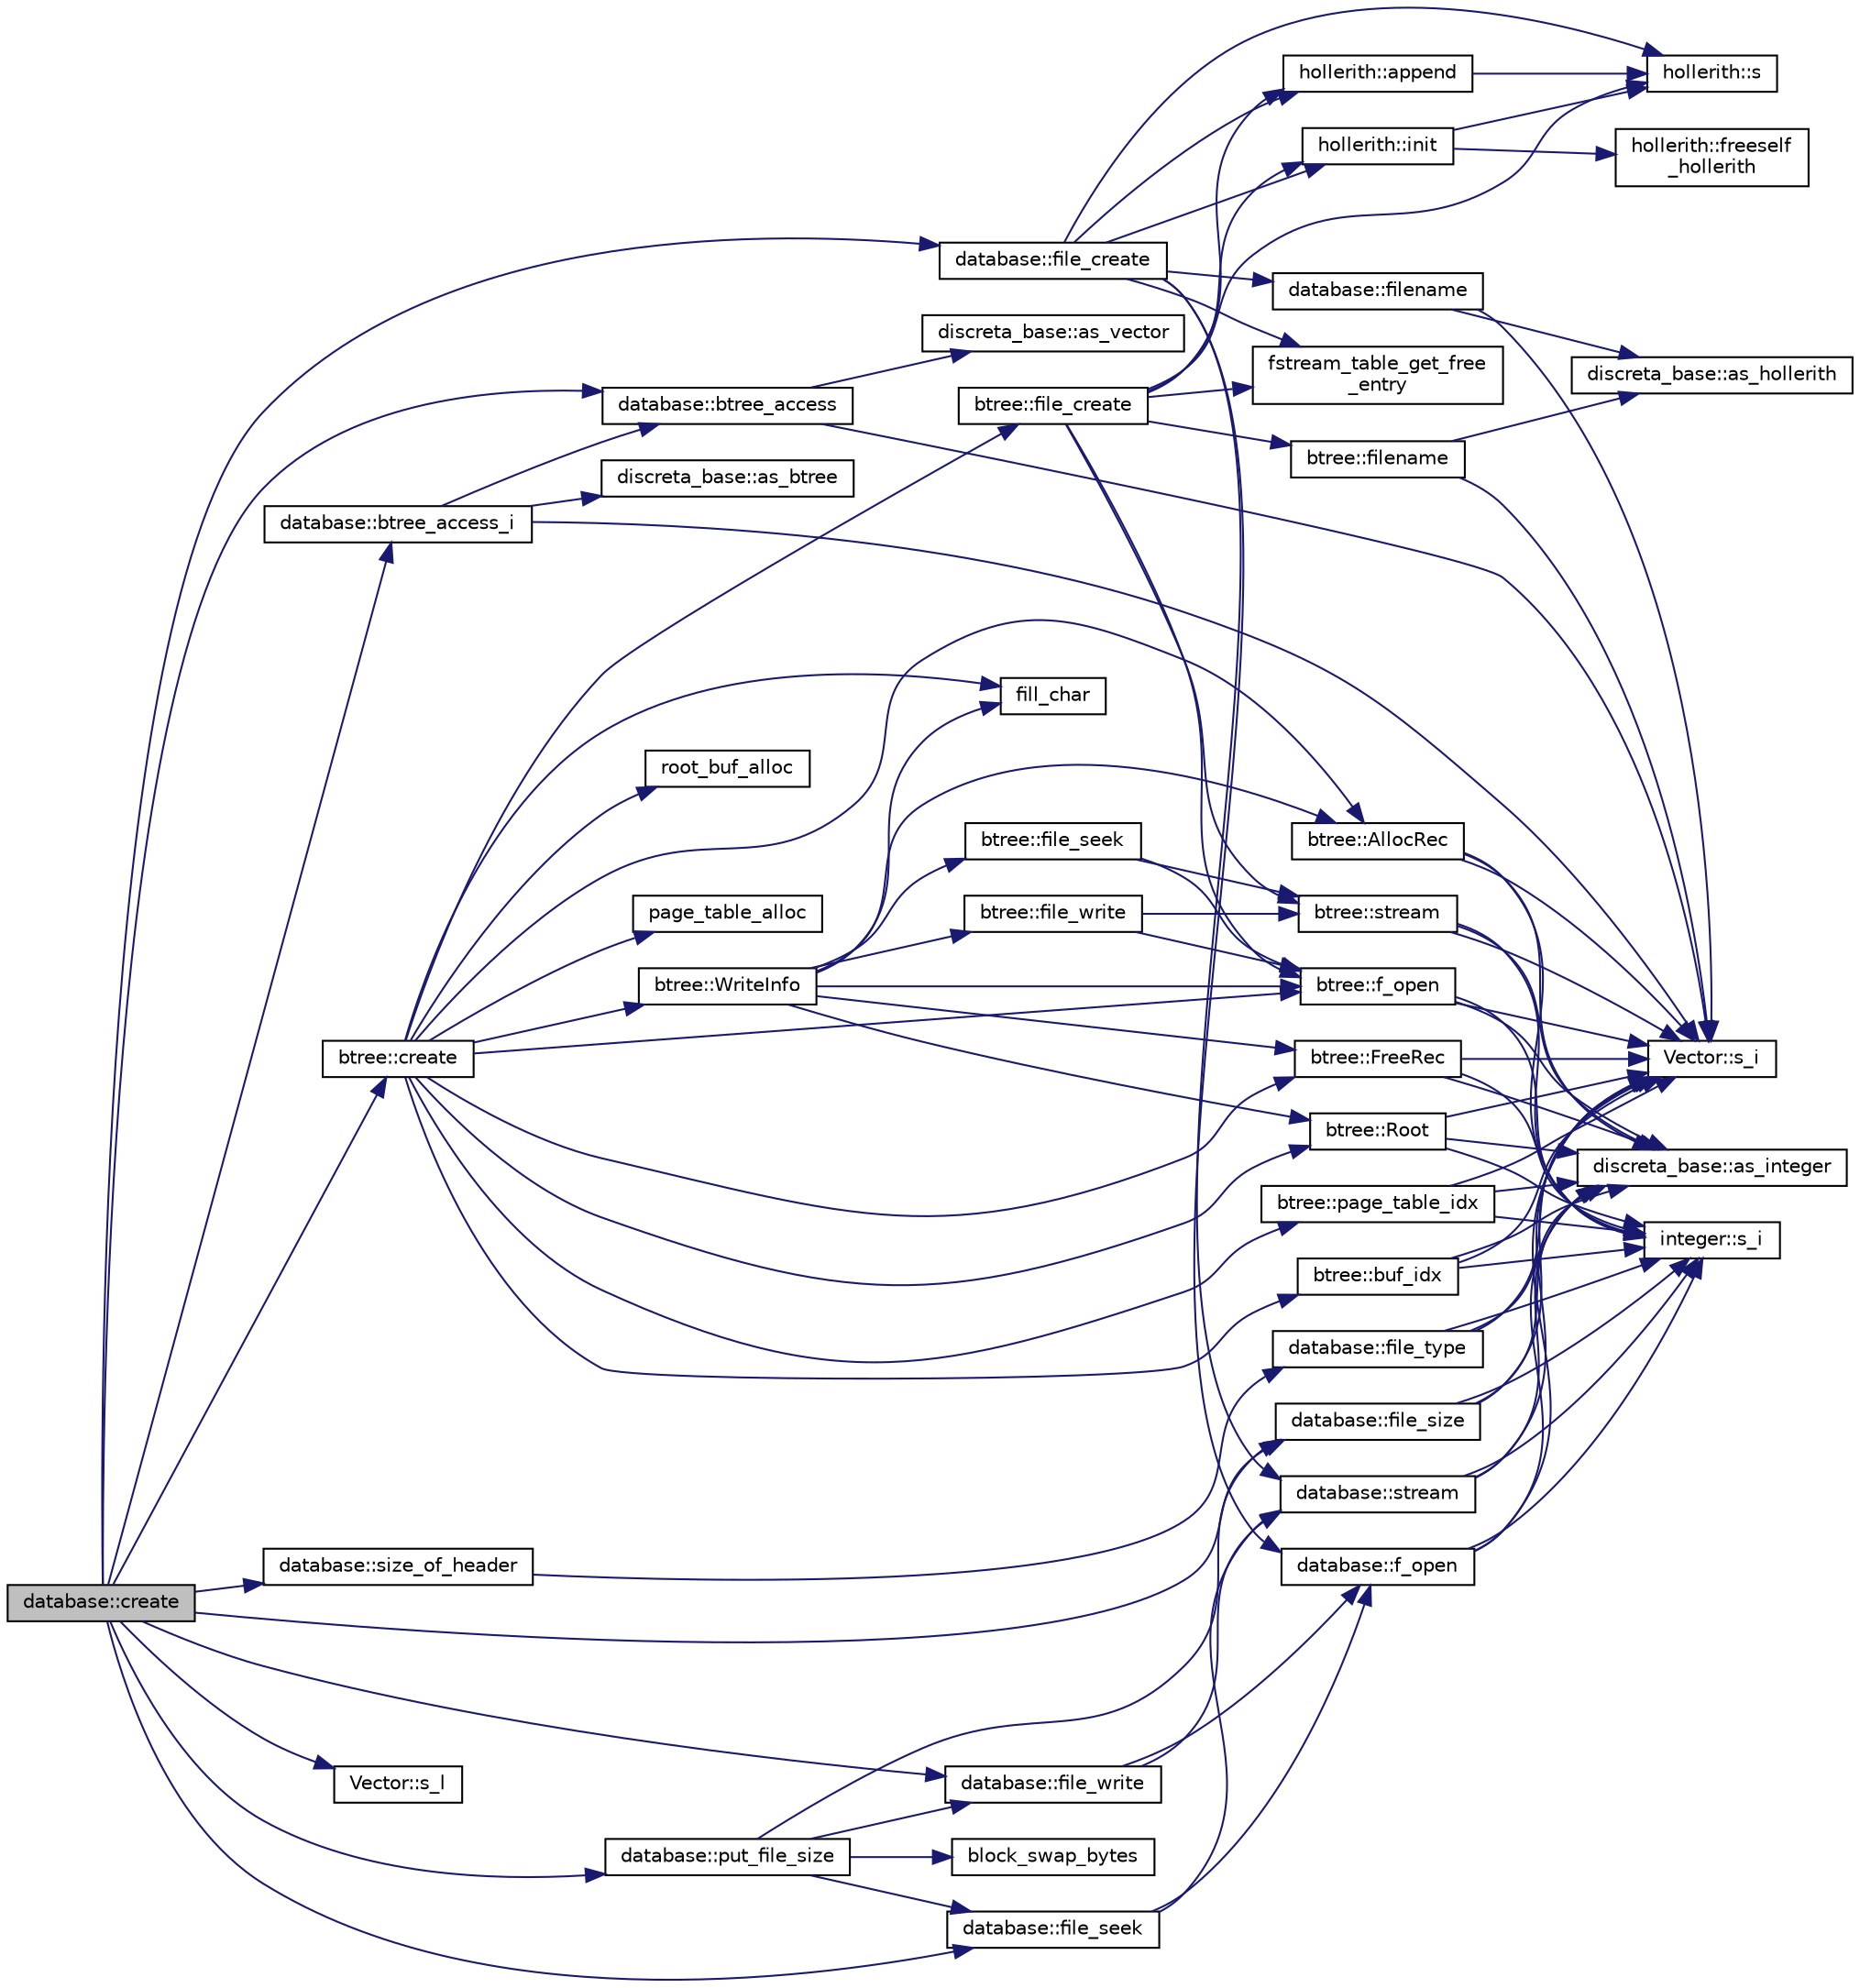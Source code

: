 digraph "database::create"
{
  edge [fontname="Helvetica",fontsize="10",labelfontname="Helvetica",labelfontsize="10"];
  node [fontname="Helvetica",fontsize="10",shape=record];
  rankdir="LR";
  Node661 [label="database::create",height=0.2,width=0.4,color="black", fillcolor="grey75", style="filled", fontcolor="black"];
  Node661 -> Node662 [color="midnightblue",fontsize="10",style="solid",fontname="Helvetica"];
  Node662 [label="database::size_of_header",height=0.2,width=0.4,color="black", fillcolor="white", style="filled",URL="$db/d72/classdatabase.html#a06a4fb255387e8bac32d98d365a90019"];
  Node662 -> Node663 [color="midnightblue",fontsize="10",style="solid",fontname="Helvetica"];
  Node663 [label="database::file_type",height=0.2,width=0.4,color="black", fillcolor="white", style="filled",URL="$db/d72/classdatabase.html#a9dce80d625548b03b8317641b674cd9b"];
  Node663 -> Node664 [color="midnightblue",fontsize="10",style="solid",fontname="Helvetica"];
  Node664 [label="Vector::s_i",height=0.2,width=0.4,color="black", fillcolor="white", style="filled",URL="$d5/db2/class_vector.html#a1c4fe1752523df8119f70dd550244871"];
  Node663 -> Node665 [color="midnightblue",fontsize="10",style="solid",fontname="Helvetica"];
  Node665 [label="discreta_base::as_integer",height=0.2,width=0.4,color="black", fillcolor="white", style="filled",URL="$d7/d71/classdiscreta__base.html#a00d7691eaf874fd283d942692fe8dd26"];
  Node663 -> Node666 [color="midnightblue",fontsize="10",style="solid",fontname="Helvetica"];
  Node666 [label="integer::s_i",height=0.2,width=0.4,color="black", fillcolor="white", style="filled",URL="$d0/de5/classinteger.html#adf28e9f94d4c844adaa950deeb80b904"];
  Node661 -> Node667 [color="midnightblue",fontsize="10",style="solid",fontname="Helvetica"];
  Node667 [label="database::file_create",height=0.2,width=0.4,color="black", fillcolor="white", style="filled",URL="$db/d72/classdatabase.html#afffc9413d00af2e69d9852773a2eb344"];
  Node667 -> Node668 [color="midnightblue",fontsize="10",style="solid",fontname="Helvetica"];
  Node668 [label="hollerith::init",height=0.2,width=0.4,color="black", fillcolor="white", style="filled",URL="$d8/d99/classhollerith.html#af51ae7b943056db367f3c205a5a1cc4b"];
  Node668 -> Node669 [color="midnightblue",fontsize="10",style="solid",fontname="Helvetica"];
  Node669 [label="hollerith::freeself\l_hollerith",height=0.2,width=0.4,color="black", fillcolor="white", style="filled",URL="$d8/d99/classhollerith.html#a240d1b30780c9e09323d0b3ad5e2d1f7"];
  Node668 -> Node670 [color="midnightblue",fontsize="10",style="solid",fontname="Helvetica"];
  Node670 [label="hollerith::s",height=0.2,width=0.4,color="black", fillcolor="white", style="filled",URL="$d8/d99/classhollerith.html#af61fce2d06f211b25fe3838e4dfee77a"];
  Node667 -> Node671 [color="midnightblue",fontsize="10",style="solid",fontname="Helvetica"];
  Node671 [label="hollerith::append",height=0.2,width=0.4,color="black", fillcolor="white", style="filled",URL="$d8/d99/classhollerith.html#a778dd63885a4e3a4e2fb829165c32632"];
  Node671 -> Node670 [color="midnightblue",fontsize="10",style="solid",fontname="Helvetica"];
  Node667 -> Node672 [color="midnightblue",fontsize="10",style="solid",fontname="Helvetica"];
  Node672 [label="database::filename",height=0.2,width=0.4,color="black", fillcolor="white", style="filled",URL="$db/d72/classdatabase.html#a0d239d767658aca51abbea00148b8b2f"];
  Node672 -> Node664 [color="midnightblue",fontsize="10",style="solid",fontname="Helvetica"];
  Node672 -> Node673 [color="midnightblue",fontsize="10",style="solid",fontname="Helvetica"];
  Node673 [label="discreta_base::as_hollerith",height=0.2,width=0.4,color="black", fillcolor="white", style="filled",URL="$d7/d71/classdiscreta__base.html#a3e66f82711f314710107e2f29e589690"];
  Node667 -> Node670 [color="midnightblue",fontsize="10",style="solid",fontname="Helvetica"];
  Node667 -> Node674 [color="midnightblue",fontsize="10",style="solid",fontname="Helvetica"];
  Node674 [label="fstream_table_get_free\l_entry",height=0.2,width=0.4,color="black", fillcolor="white", style="filled",URL="$d8/d5a/btree_8_c.html#abcbcbf20417d165bbdd434e9457d7d56"];
  Node667 -> Node675 [color="midnightblue",fontsize="10",style="solid",fontname="Helvetica"];
  Node675 [label="database::stream",height=0.2,width=0.4,color="black", fillcolor="white", style="filled",URL="$db/d72/classdatabase.html#a8b91f87e7cd92b8207cbc48edde9d69e"];
  Node675 -> Node664 [color="midnightblue",fontsize="10",style="solid",fontname="Helvetica"];
  Node675 -> Node665 [color="midnightblue",fontsize="10",style="solid",fontname="Helvetica"];
  Node675 -> Node666 [color="midnightblue",fontsize="10",style="solid",fontname="Helvetica"];
  Node667 -> Node676 [color="midnightblue",fontsize="10",style="solid",fontname="Helvetica"];
  Node676 [label="database::f_open",height=0.2,width=0.4,color="black", fillcolor="white", style="filled",URL="$db/d72/classdatabase.html#a2cac52c70b09d1a6771bddab2220b3e7"];
  Node676 -> Node664 [color="midnightblue",fontsize="10",style="solid",fontname="Helvetica"];
  Node676 -> Node665 [color="midnightblue",fontsize="10",style="solid",fontname="Helvetica"];
  Node676 -> Node666 [color="midnightblue",fontsize="10",style="solid",fontname="Helvetica"];
  Node661 -> Node677 [color="midnightblue",fontsize="10",style="solid",fontname="Helvetica"];
  Node677 [label="database::file_size",height=0.2,width=0.4,color="black", fillcolor="white", style="filled",URL="$db/d72/classdatabase.html#a8547ac1fa93cdcd8ec464cac1ec24c5d"];
  Node677 -> Node664 [color="midnightblue",fontsize="10",style="solid",fontname="Helvetica"];
  Node677 -> Node665 [color="midnightblue",fontsize="10",style="solid",fontname="Helvetica"];
  Node677 -> Node666 [color="midnightblue",fontsize="10",style="solid",fontname="Helvetica"];
  Node661 -> Node678 [color="midnightblue",fontsize="10",style="solid",fontname="Helvetica"];
  Node678 [label="database::file_seek",height=0.2,width=0.4,color="black", fillcolor="white", style="filled",URL="$db/d72/classdatabase.html#a67ff377651f4ac089241ebff60e17ed6"];
  Node678 -> Node676 [color="midnightblue",fontsize="10",style="solid",fontname="Helvetica"];
  Node678 -> Node675 [color="midnightblue",fontsize="10",style="solid",fontname="Helvetica"];
  Node661 -> Node679 [color="midnightblue",fontsize="10",style="solid",fontname="Helvetica"];
  Node679 [label="database::file_write",height=0.2,width=0.4,color="black", fillcolor="white", style="filled",URL="$db/d72/classdatabase.html#a42d32ba51ad8ccd2a0adfd1a147f6230"];
  Node679 -> Node676 [color="midnightblue",fontsize="10",style="solid",fontname="Helvetica"];
  Node679 -> Node675 [color="midnightblue",fontsize="10",style="solid",fontname="Helvetica"];
  Node661 -> Node680 [color="midnightblue",fontsize="10",style="solid",fontname="Helvetica"];
  Node680 [label="database::put_file_size",height=0.2,width=0.4,color="black", fillcolor="white", style="filled",URL="$db/d72/classdatabase.html#a3490df2b9feac3d2cfab8a5d00033ab4"];
  Node680 -> Node678 [color="midnightblue",fontsize="10",style="solid",fontname="Helvetica"];
  Node680 -> Node677 [color="midnightblue",fontsize="10",style="solid",fontname="Helvetica"];
  Node680 -> Node681 [color="midnightblue",fontsize="10",style="solid",fontname="Helvetica"];
  Node681 [label="block_swap_bytes",height=0.2,width=0.4,color="black", fillcolor="white", style="filled",URL="$d5/db4/io__and__os_8h.html#a55c0738dadea7a508621f4af1e9ff8f3"];
  Node680 -> Node679 [color="midnightblue",fontsize="10",style="solid",fontname="Helvetica"];
  Node661 -> Node682 [color="midnightblue",fontsize="10",style="solid",fontname="Helvetica"];
  Node682 [label="database::btree_access",height=0.2,width=0.4,color="black", fillcolor="white", style="filled",URL="$db/d72/classdatabase.html#a30109ba5488b06111439f887fc1ac499"];
  Node682 -> Node664 [color="midnightblue",fontsize="10",style="solid",fontname="Helvetica"];
  Node682 -> Node683 [color="midnightblue",fontsize="10",style="solid",fontname="Helvetica"];
  Node683 [label="discreta_base::as_vector",height=0.2,width=0.4,color="black", fillcolor="white", style="filled",URL="$d7/d71/classdiscreta__base.html#a7bdd6cae39c380b128ee9e17e42cf020"];
  Node661 -> Node684 [color="midnightblue",fontsize="10",style="solid",fontname="Helvetica"];
  Node684 [label="Vector::s_l",height=0.2,width=0.4,color="black", fillcolor="white", style="filled",URL="$d5/db2/class_vector.html#ad2dc082288f858d22a528832289e0704"];
  Node661 -> Node685 [color="midnightblue",fontsize="10",style="solid",fontname="Helvetica"];
  Node685 [label="database::btree_access_i",height=0.2,width=0.4,color="black", fillcolor="white", style="filled",URL="$db/d72/classdatabase.html#a215047d1b32b8bd54f91a7bdca168eee"];
  Node685 -> Node682 [color="midnightblue",fontsize="10",style="solid",fontname="Helvetica"];
  Node685 -> Node664 [color="midnightblue",fontsize="10",style="solid",fontname="Helvetica"];
  Node685 -> Node686 [color="midnightblue",fontsize="10",style="solid",fontname="Helvetica"];
  Node686 [label="discreta_base::as_btree",height=0.2,width=0.4,color="black", fillcolor="white", style="filled",URL="$d7/d71/classdiscreta__base.html#a78e76674cef2ec113c17989c11288778"];
  Node661 -> Node687 [color="midnightblue",fontsize="10",style="solid",fontname="Helvetica"];
  Node687 [label="btree::create",height=0.2,width=0.4,color="black", fillcolor="white", style="filled",URL="$dd/db0/classbtree.html#ae46050f7dc1057d21cddcd6b2e3496d9"];
  Node687 -> Node688 [color="midnightblue",fontsize="10",style="solid",fontname="Helvetica"];
  Node688 [label="btree::f_open",height=0.2,width=0.4,color="black", fillcolor="white", style="filled",URL="$dd/db0/classbtree.html#a192d74607f02ea8e0ad631d6e6fd6704"];
  Node688 -> Node664 [color="midnightblue",fontsize="10",style="solid",fontname="Helvetica"];
  Node688 -> Node665 [color="midnightblue",fontsize="10",style="solid",fontname="Helvetica"];
  Node688 -> Node666 [color="midnightblue",fontsize="10",style="solid",fontname="Helvetica"];
  Node687 -> Node689 [color="midnightblue",fontsize="10",style="solid",fontname="Helvetica"];
  Node689 [label="btree::file_create",height=0.2,width=0.4,color="black", fillcolor="white", style="filled",URL="$dd/db0/classbtree.html#a47acf76a2eff403d0367817b10938251"];
  Node689 -> Node668 [color="midnightblue",fontsize="10",style="solid",fontname="Helvetica"];
  Node689 -> Node671 [color="midnightblue",fontsize="10",style="solid",fontname="Helvetica"];
  Node689 -> Node690 [color="midnightblue",fontsize="10",style="solid",fontname="Helvetica"];
  Node690 [label="btree::filename",height=0.2,width=0.4,color="black", fillcolor="white", style="filled",URL="$dd/db0/classbtree.html#ac15638387eb5a165403b8f73d584fe5a"];
  Node690 -> Node664 [color="midnightblue",fontsize="10",style="solid",fontname="Helvetica"];
  Node690 -> Node673 [color="midnightblue",fontsize="10",style="solid",fontname="Helvetica"];
  Node689 -> Node670 [color="midnightblue",fontsize="10",style="solid",fontname="Helvetica"];
  Node689 -> Node674 [color="midnightblue",fontsize="10",style="solid",fontname="Helvetica"];
  Node689 -> Node691 [color="midnightblue",fontsize="10",style="solid",fontname="Helvetica"];
  Node691 [label="btree::stream",height=0.2,width=0.4,color="black", fillcolor="white", style="filled",URL="$dd/db0/classbtree.html#af99e68df8c3674b7d77ed80a8bbcffac"];
  Node691 -> Node664 [color="midnightblue",fontsize="10",style="solid",fontname="Helvetica"];
  Node691 -> Node665 [color="midnightblue",fontsize="10",style="solid",fontname="Helvetica"];
  Node691 -> Node666 [color="midnightblue",fontsize="10",style="solid",fontname="Helvetica"];
  Node689 -> Node688 [color="midnightblue",fontsize="10",style="solid",fontname="Helvetica"];
  Node687 -> Node692 [color="midnightblue",fontsize="10",style="solid",fontname="Helvetica"];
  Node692 [label="btree::buf_idx",height=0.2,width=0.4,color="black", fillcolor="white", style="filled",URL="$dd/db0/classbtree.html#a6a928fc93c93d8b5a83ad1ba699b453e"];
  Node692 -> Node664 [color="midnightblue",fontsize="10",style="solid",fontname="Helvetica"];
  Node692 -> Node665 [color="midnightblue",fontsize="10",style="solid",fontname="Helvetica"];
  Node692 -> Node666 [color="midnightblue",fontsize="10",style="solid",fontname="Helvetica"];
  Node687 -> Node693 [color="midnightblue",fontsize="10",style="solid",fontname="Helvetica"];
  Node693 [label="root_buf_alloc",height=0.2,width=0.4,color="black", fillcolor="white", style="filled",URL="$d8/d5a/btree_8_c.html#adaf8ad4d29fb934114aac1785476c237"];
  Node687 -> Node694 [color="midnightblue",fontsize="10",style="solid",fontname="Helvetica"];
  Node694 [label="fill_char",height=0.2,width=0.4,color="black", fillcolor="white", style="filled",URL="$d9/d60/discreta_8h.html#a0429f5462bfcfd509d83bc1f7ebfc818"];
  Node687 -> Node695 [color="midnightblue",fontsize="10",style="solid",fontname="Helvetica"];
  Node695 [label="btree::FreeRec",height=0.2,width=0.4,color="black", fillcolor="white", style="filled",URL="$dd/db0/classbtree.html#a2ca35526158f016e569c53c411b5fb50"];
  Node695 -> Node664 [color="midnightblue",fontsize="10",style="solid",fontname="Helvetica"];
  Node695 -> Node665 [color="midnightblue",fontsize="10",style="solid",fontname="Helvetica"];
  Node695 -> Node666 [color="midnightblue",fontsize="10",style="solid",fontname="Helvetica"];
  Node687 -> Node696 [color="midnightblue",fontsize="10",style="solid",fontname="Helvetica"];
  Node696 [label="btree::AllocRec",height=0.2,width=0.4,color="black", fillcolor="white", style="filled",URL="$dd/db0/classbtree.html#adfd0217cbd0386bed9231810d581044b"];
  Node696 -> Node664 [color="midnightblue",fontsize="10",style="solid",fontname="Helvetica"];
  Node696 -> Node665 [color="midnightblue",fontsize="10",style="solid",fontname="Helvetica"];
  Node696 -> Node666 [color="midnightblue",fontsize="10",style="solid",fontname="Helvetica"];
  Node687 -> Node697 [color="midnightblue",fontsize="10",style="solid",fontname="Helvetica"];
  Node697 [label="btree::Root",height=0.2,width=0.4,color="black", fillcolor="white", style="filled",URL="$dd/db0/classbtree.html#a2fd65be715ab94bf4a764c4f582a642b"];
  Node697 -> Node664 [color="midnightblue",fontsize="10",style="solid",fontname="Helvetica"];
  Node697 -> Node665 [color="midnightblue",fontsize="10",style="solid",fontname="Helvetica"];
  Node697 -> Node666 [color="midnightblue",fontsize="10",style="solid",fontname="Helvetica"];
  Node687 -> Node698 [color="midnightblue",fontsize="10",style="solid",fontname="Helvetica"];
  Node698 [label="btree::WriteInfo",height=0.2,width=0.4,color="black", fillcolor="white", style="filled",URL="$dd/db0/classbtree.html#a4a8cdbdf67d06dc6caa53f3a9c83706a"];
  Node698 -> Node688 [color="midnightblue",fontsize="10",style="solid",fontname="Helvetica"];
  Node698 -> Node694 [color="midnightblue",fontsize="10",style="solid",fontname="Helvetica"];
  Node698 -> Node696 [color="midnightblue",fontsize="10",style="solid",fontname="Helvetica"];
  Node698 -> Node695 [color="midnightblue",fontsize="10",style="solid",fontname="Helvetica"];
  Node698 -> Node697 [color="midnightblue",fontsize="10",style="solid",fontname="Helvetica"];
  Node698 -> Node699 [color="midnightblue",fontsize="10",style="solid",fontname="Helvetica"];
  Node699 [label="btree::file_seek",height=0.2,width=0.4,color="black", fillcolor="white", style="filled",URL="$dd/db0/classbtree.html#a829c985973c7c164fda2d81398e13504"];
  Node699 -> Node688 [color="midnightblue",fontsize="10",style="solid",fontname="Helvetica"];
  Node699 -> Node691 [color="midnightblue",fontsize="10",style="solid",fontname="Helvetica"];
  Node698 -> Node700 [color="midnightblue",fontsize="10",style="solid",fontname="Helvetica"];
  Node700 [label="btree::file_write",height=0.2,width=0.4,color="black", fillcolor="white", style="filled",URL="$dd/db0/classbtree.html#ae5d8a2538af6625ee95573329c8e991b"];
  Node700 -> Node688 [color="midnightblue",fontsize="10",style="solid",fontname="Helvetica"];
  Node700 -> Node691 [color="midnightblue",fontsize="10",style="solid",fontname="Helvetica"];
  Node687 -> Node701 [color="midnightblue",fontsize="10",style="solid",fontname="Helvetica"];
  Node701 [label="btree::page_table_idx",height=0.2,width=0.4,color="black", fillcolor="white", style="filled",URL="$dd/db0/classbtree.html#abc6a6f309e4c61cb5a7f4c4a248d384d"];
  Node701 -> Node664 [color="midnightblue",fontsize="10",style="solid",fontname="Helvetica"];
  Node701 -> Node665 [color="midnightblue",fontsize="10",style="solid",fontname="Helvetica"];
  Node701 -> Node666 [color="midnightblue",fontsize="10",style="solid",fontname="Helvetica"];
  Node687 -> Node702 [color="midnightblue",fontsize="10",style="solid",fontname="Helvetica"];
  Node702 [label="page_table_alloc",height=0.2,width=0.4,color="black", fillcolor="white", style="filled",URL="$d9/d60/discreta_8h.html#afbb04bcc679aa004c0bc9e0f34c7bf4c"];
}
